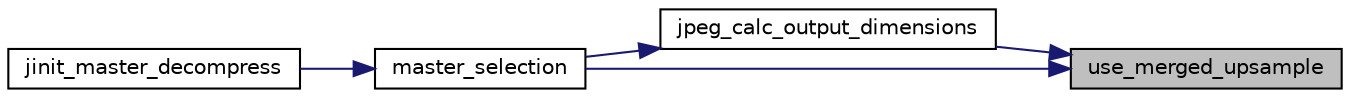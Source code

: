 digraph "use_merged_upsample"
{
 // LATEX_PDF_SIZE
  bgcolor="transparent";
  edge [fontname="Helvetica",fontsize="10",labelfontname="Helvetica",labelfontsize="10"];
  node [fontname="Helvetica",fontsize="10",shape=record];
  rankdir="RL";
  Node317 [label="use_merged_upsample",height=0.2,width=0.4,color="black", fillcolor="grey75", style="filled", fontcolor="black",tooltip=" "];
  Node317 -> Node318 [dir="back",color="midnightblue",fontsize="10",style="solid",fontname="Helvetica"];
  Node318 [label="jpeg_calc_output_dimensions",height=0.2,width=0.4,color="black",URL="$jdmaster_8c.html#a50c2a1cce045b43e7e8f1dc659b6f964",tooltip=" "];
  Node318 -> Node319 [dir="back",color="midnightblue",fontsize="10",style="solid",fontname="Helvetica"];
  Node319 [label="master_selection",height=0.2,width=0.4,color="black",URL="$jdmaster_8c.html#a440a4f3af47f35f6dd2a353329bc3baf",tooltip=" "];
  Node319 -> Node320 [dir="back",color="midnightblue",fontsize="10",style="solid",fontname="Helvetica"];
  Node320 [label="jinit_master_decompress",height=0.2,width=0.4,color="black",URL="$jdmaster_8c.html#a103160e5ec5fd80c654e74f633b14818",tooltip=" "];
  Node317 -> Node319 [dir="back",color="midnightblue",fontsize="10",style="solid",fontname="Helvetica"];
}
